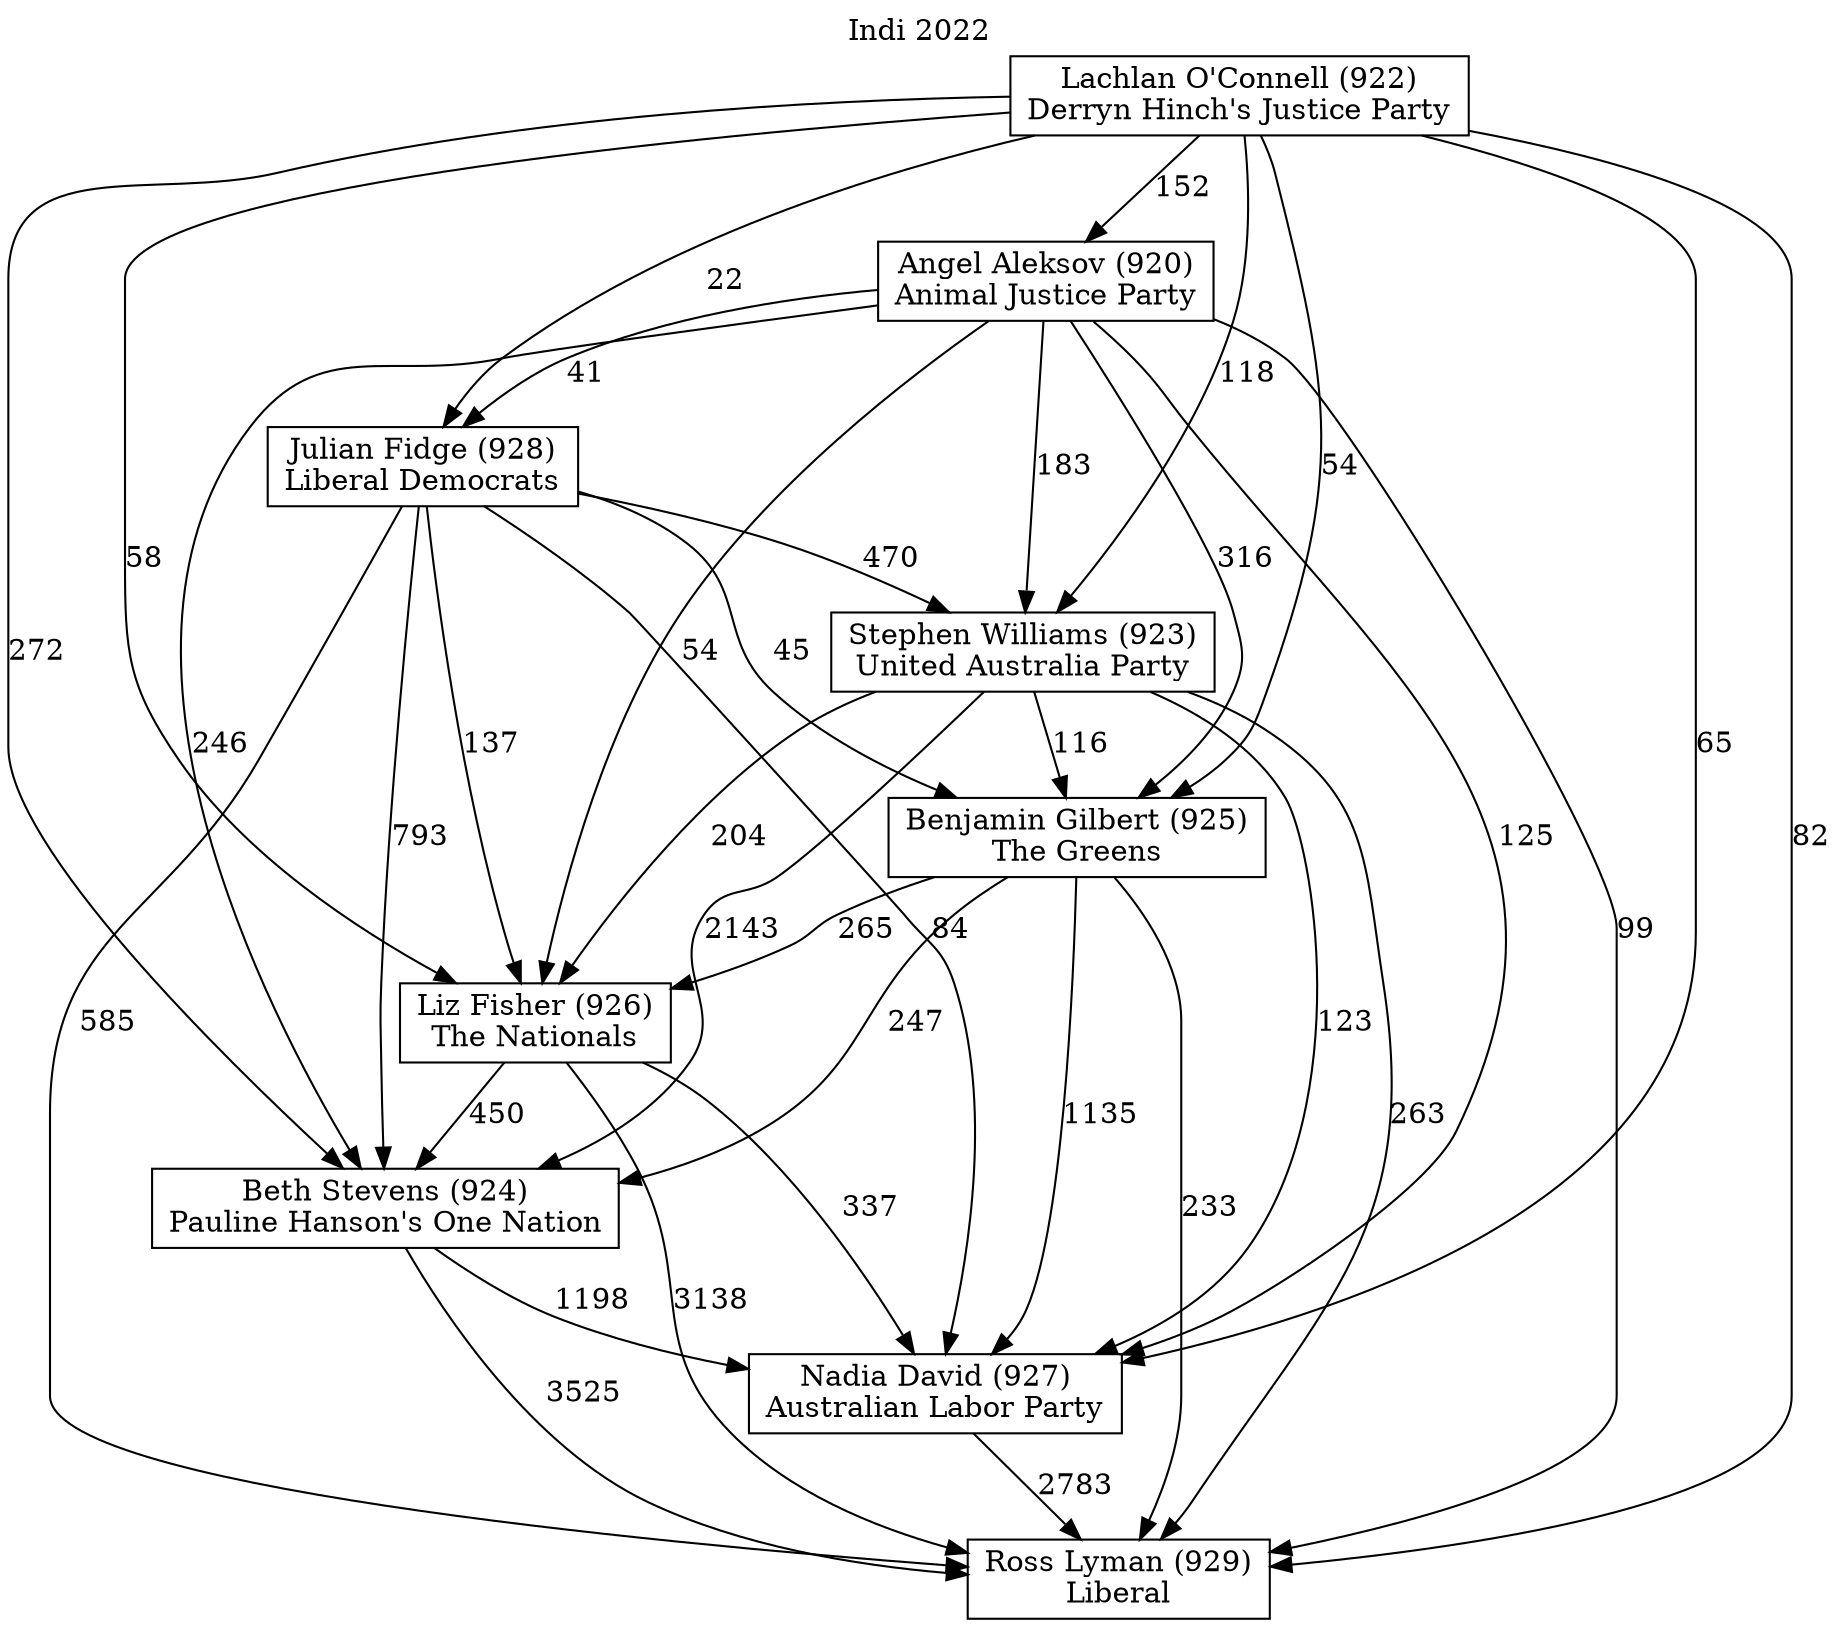 // House preference flow
digraph "Ross Lyman (929)_Indi_2022" {
	graph [label="Indi 2022" labelloc=t mclimit=10]
	node [shape=box]
	"Ross Lyman (929)" [label="Ross Lyman (929)
Liberal"]
	"Nadia David (927)" [label="Nadia David (927)
Australian Labor Party"]
	"Benjamin Gilbert (925)" [label="Benjamin Gilbert (925)
The Greens"]
	"Lachlan O'Connell (922)" [label="Lachlan O'Connell (922)
Derryn Hinch's Justice Party"]
	"Angel Aleksov (920)" [label="Angel Aleksov (920)
Animal Justice Party"]
	"Liz Fisher (926)" [label="Liz Fisher (926)
The Nationals"]
	"Beth Stevens (924)" [label="Beth Stevens (924)
Pauline Hanson's One Nation"]
	"Julian Fidge (928)" [label="Julian Fidge (928)
Liberal Democrats"]
	"Stephen Williams (923)" [label="Stephen Williams (923)
United Australia Party"]
	"Liz Fisher (926)" -> "Beth Stevens (924)" [label=450]
	"Lachlan O'Connell (922)" -> "Benjamin Gilbert (925)" [label=54]
	"Julian Fidge (928)" -> "Stephen Williams (923)" [label=470]
	"Liz Fisher (926)" -> "Ross Lyman (929)" [label=3138]
	"Julian Fidge (928)" -> "Ross Lyman (929)" [label=585]
	"Lachlan O'Connell (922)" -> "Liz Fisher (926)" [label=58]
	"Beth Stevens (924)" -> "Nadia David (927)" [label=1198]
	"Lachlan O'Connell (922)" -> "Ross Lyman (929)" [label=82]
	"Julian Fidge (928)" -> "Nadia David (927)" [label=84]
	"Lachlan O'Connell (922)" -> "Angel Aleksov (920)" [label=152]
	"Nadia David (927)" -> "Ross Lyman (929)" [label=2783]
	"Stephen Williams (923)" -> "Beth Stevens (924)" [label=2143]
	"Benjamin Gilbert (925)" -> "Nadia David (927)" [label=1135]
	"Julian Fidge (928)" -> "Liz Fisher (926)" [label=137]
	"Stephen Williams (923)" -> "Benjamin Gilbert (925)" [label=116]
	"Lachlan O'Connell (922)" -> "Nadia David (927)" [label=65]
	"Angel Aleksov (920)" -> "Julian Fidge (928)" [label=41]
	"Angel Aleksov (920)" -> "Beth Stevens (924)" [label=246]
	"Angel Aleksov (920)" -> "Benjamin Gilbert (925)" [label=316]
	"Angel Aleksov (920)" -> "Liz Fisher (926)" [label=54]
	"Lachlan O'Connell (922)" -> "Stephen Williams (923)" [label=118]
	"Stephen Williams (923)" -> "Nadia David (927)" [label=123]
	"Lachlan O'Connell (922)" -> "Beth Stevens (924)" [label=272]
	"Beth Stevens (924)" -> "Ross Lyman (929)" [label=3525]
	"Lachlan O'Connell (922)" -> "Julian Fidge (928)" [label=22]
	"Benjamin Gilbert (925)" -> "Beth Stevens (924)" [label=247]
	"Angel Aleksov (920)" -> "Nadia David (927)" [label=125]
	"Angel Aleksov (920)" -> "Ross Lyman (929)" [label=99]
	"Julian Fidge (928)" -> "Benjamin Gilbert (925)" [label=45]
	"Stephen Williams (923)" -> "Ross Lyman (929)" [label=263]
	"Angel Aleksov (920)" -> "Stephen Williams (923)" [label=183]
	"Benjamin Gilbert (925)" -> "Liz Fisher (926)" [label=265]
	"Julian Fidge (928)" -> "Beth Stevens (924)" [label=793]
	"Stephen Williams (923)" -> "Liz Fisher (926)" [label=204]
	"Liz Fisher (926)" -> "Nadia David (927)" [label=337]
	"Benjamin Gilbert (925)" -> "Ross Lyman (929)" [label=233]
}
